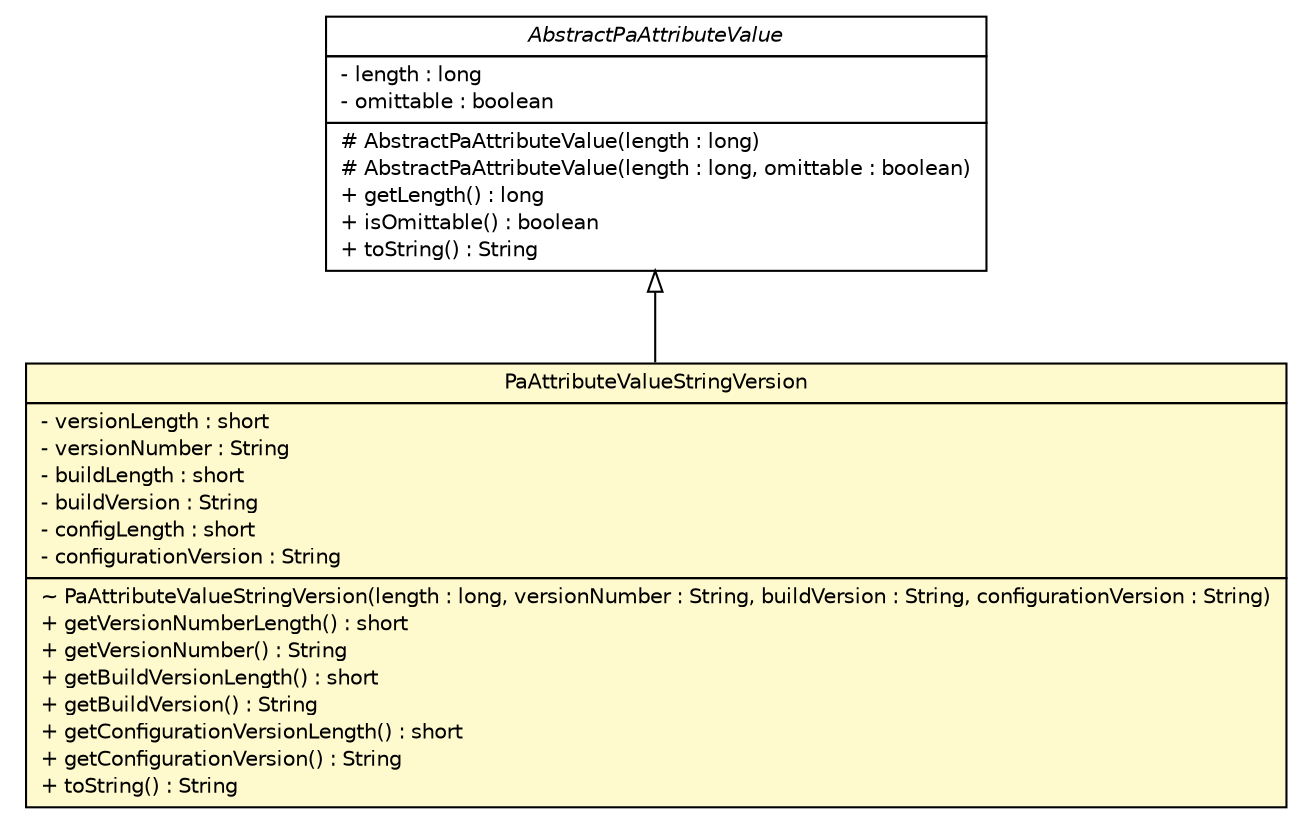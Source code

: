 #!/usr/local/bin/dot
#
# Class diagram 
# Generated by UMLGraph version R5_6 (http://www.umlgraph.org/)
#

digraph G {
	edge [fontname="Helvetica",fontsize=10,labelfontname="Helvetica",labelfontsize=10];
	node [fontname="Helvetica",fontsize=10,shape=plaintext];
	nodesep=0.25;
	ranksep=0.5;
	// org.ietf.nea.pa.attribute.AbstractPaAttributeValue
	c85647 [label=<<table title="org.ietf.nea.pa.attribute.AbstractPaAttributeValue" border="0" cellborder="1" cellspacing="0" cellpadding="2" port="p" href="./AbstractPaAttributeValue.html">
		<tr><td><table border="0" cellspacing="0" cellpadding="1">
<tr><td align="center" balign="center"><font face="Helvetica-Oblique"> AbstractPaAttributeValue </font></td></tr>
		</table></td></tr>
		<tr><td><table border="0" cellspacing="0" cellpadding="1">
<tr><td align="left" balign="left"> - length : long </td></tr>
<tr><td align="left" balign="left"> - omittable : boolean </td></tr>
		</table></td></tr>
		<tr><td><table border="0" cellspacing="0" cellpadding="1">
<tr><td align="left" balign="left"> # AbstractPaAttributeValue(length : long) </td></tr>
<tr><td align="left" balign="left"> # AbstractPaAttributeValue(length : long, omittable : boolean) </td></tr>
<tr><td align="left" balign="left"> + getLength() : long </td></tr>
<tr><td align="left" balign="left"> + isOmittable() : boolean </td></tr>
<tr><td align="left" balign="left"> + toString() : String </td></tr>
		</table></td></tr>
		</table>>, URL="./AbstractPaAttributeValue.html", fontname="Helvetica", fontcolor="black", fontsize=10.0];
	// org.ietf.nea.pa.attribute.PaAttributeValueStringVersion
	c85650 [label=<<table title="org.ietf.nea.pa.attribute.PaAttributeValueStringVersion" border="0" cellborder="1" cellspacing="0" cellpadding="2" port="p" bgcolor="lemonChiffon" href="./PaAttributeValueStringVersion.html">
		<tr><td><table border="0" cellspacing="0" cellpadding="1">
<tr><td align="center" balign="center"> PaAttributeValueStringVersion </td></tr>
		</table></td></tr>
		<tr><td><table border="0" cellspacing="0" cellpadding="1">
<tr><td align="left" balign="left"> - versionLength : short </td></tr>
<tr><td align="left" balign="left"> - versionNumber : String </td></tr>
<tr><td align="left" balign="left"> - buildLength : short </td></tr>
<tr><td align="left" balign="left"> - buildVersion : String </td></tr>
<tr><td align="left" balign="left"> - configLength : short </td></tr>
<tr><td align="left" balign="left"> - configurationVersion : String </td></tr>
		</table></td></tr>
		<tr><td><table border="0" cellspacing="0" cellpadding="1">
<tr><td align="left" balign="left"> ~ PaAttributeValueStringVersion(length : long, versionNumber : String, buildVersion : String, configurationVersion : String) </td></tr>
<tr><td align="left" balign="left"> + getVersionNumberLength() : short </td></tr>
<tr><td align="left" balign="left"> + getVersionNumber() : String </td></tr>
<tr><td align="left" balign="left"> + getBuildVersionLength() : short </td></tr>
<tr><td align="left" balign="left"> + getBuildVersion() : String </td></tr>
<tr><td align="left" balign="left"> + getConfigurationVersionLength() : short </td></tr>
<tr><td align="left" balign="left"> + getConfigurationVersion() : String </td></tr>
<tr><td align="left" balign="left"> + toString() : String </td></tr>
		</table></td></tr>
		</table>>, URL="./PaAttributeValueStringVersion.html", fontname="Helvetica", fontcolor="black", fontsize=10.0];
	//org.ietf.nea.pa.attribute.PaAttributeValueStringVersion extends org.ietf.nea.pa.attribute.AbstractPaAttributeValue
	c85647:p -> c85650:p [dir=back,arrowtail=empty];
}

